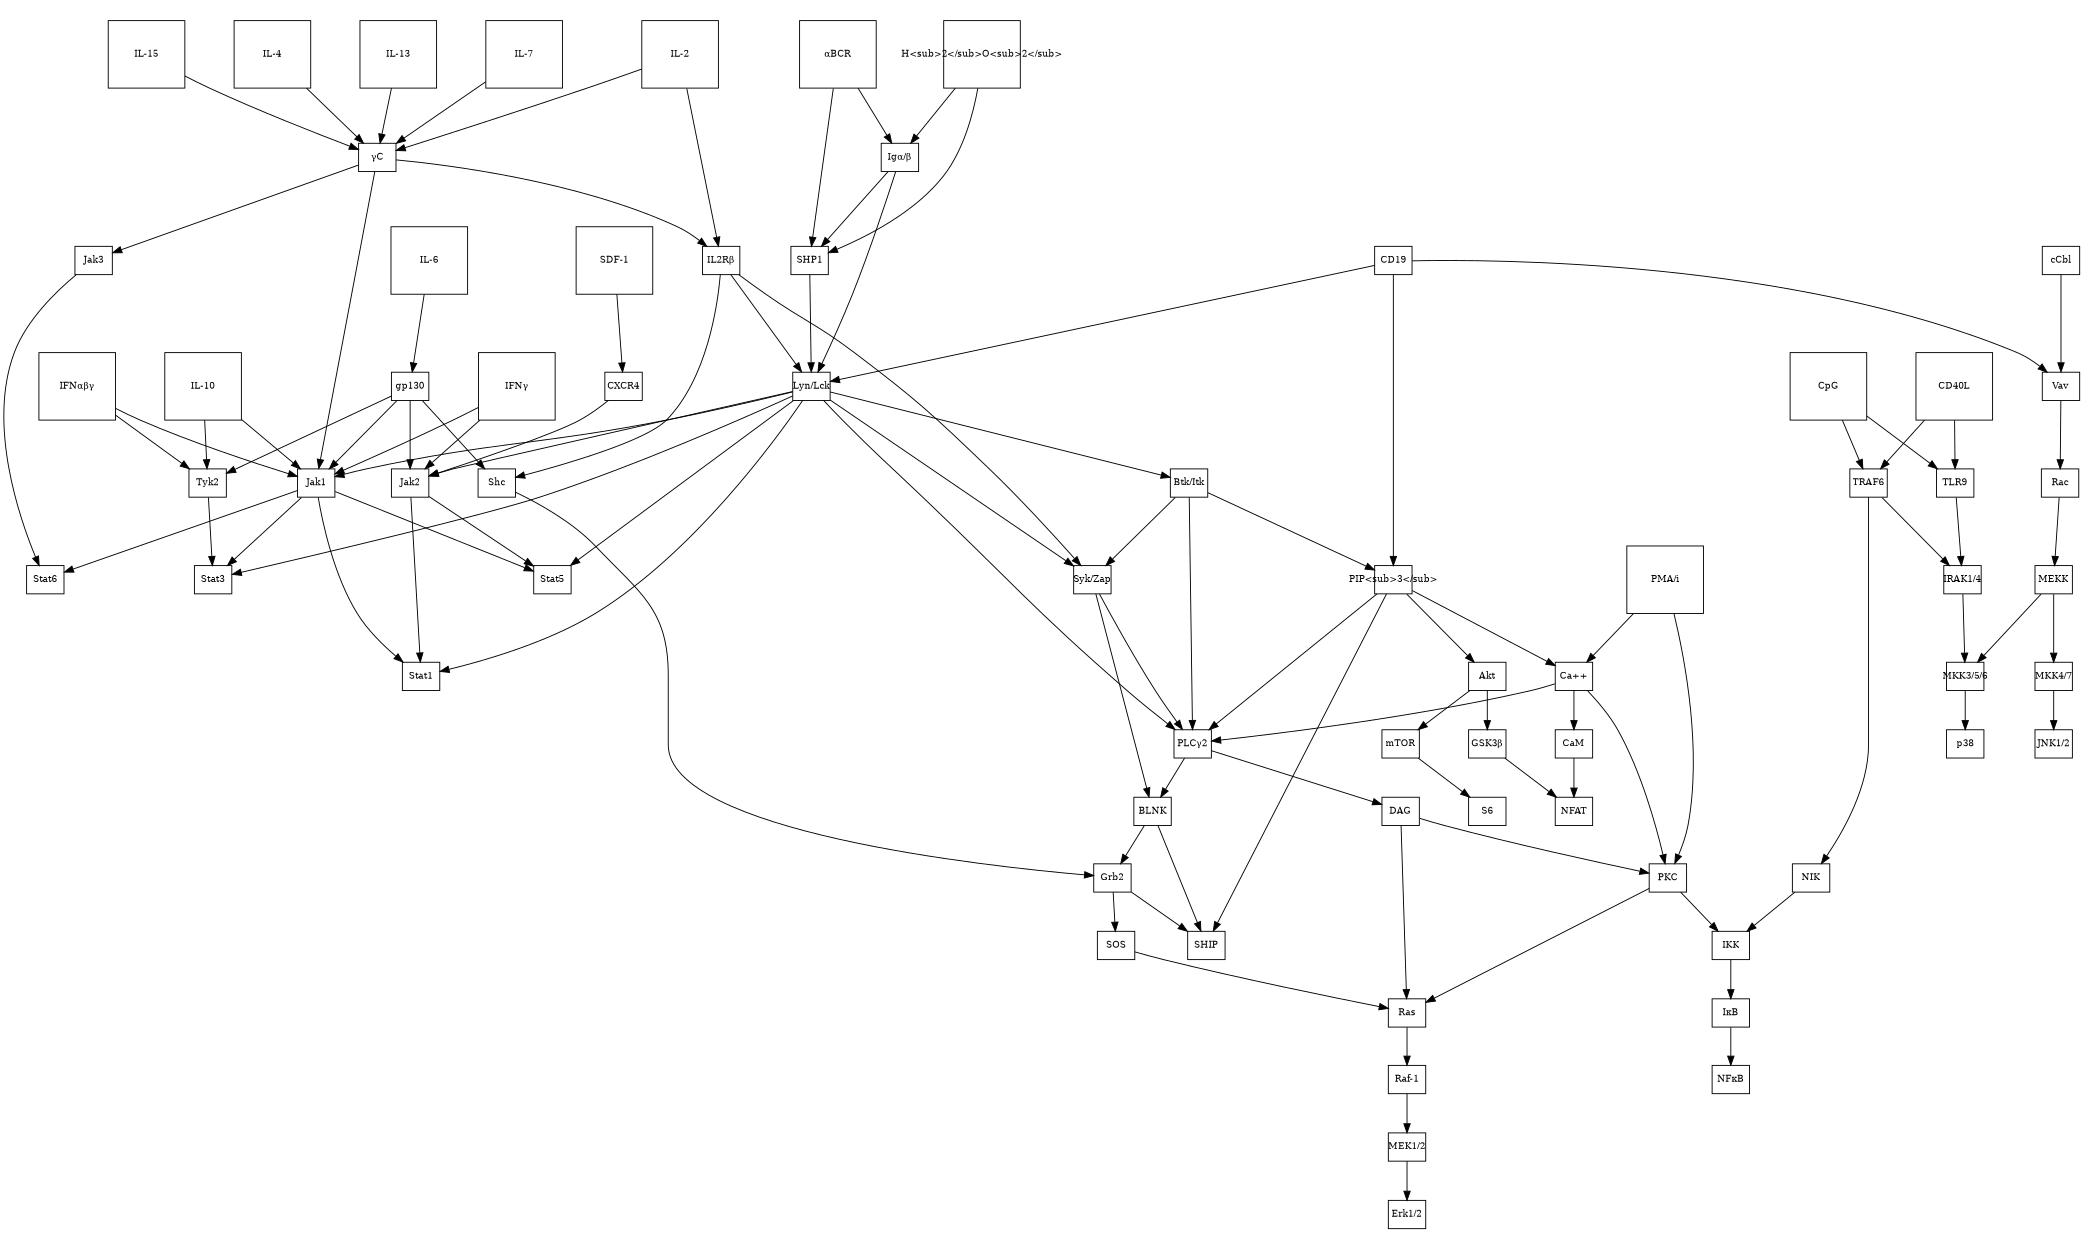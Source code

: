 digraph G {
  /*
   * Name: Follicular Lymphoma Network
   * Author: Ed Chen, Harendra Guturu, Jonathan Karr
   * Generator: NetworkAnalyzer
   * Generated: Tue Mar 31 2009 01:36:44 PM
   */

  size="13.88888888888889,8.333333333333334!";
  clusterrank=global;
  nodesep=0.75;
  ranksep=0.25;
  rankdir=TB;
  center=true;
  ratio="fill";
  margin=0;
  fontname=Arial;
  charset=latin1;

  node [fixedsize="true"];
  edge [color="#000000"];

  subgraph "cluster_compartment_Media" {
    style=invis
    "hidden0" [style="invis",label="",shape="plaintext",fixedsize="true",width="0.01",height="0.5555555555555556"];
     
  }

  subgraph "cluster_compartment_Cytosol" {
    style=invis
    "CXCR4" [label="CXCR4",comments="SDF1",shape="box",class="filled",fillcolor="#0000FF",color="#000000",fontsize="10",pos="0.7229166666666667,1.804861111111111",width="0.5694444444444444",height="0.4298611111111111"];
    "IL2Rb" [label="IL2R&#946;",comments="IL2 || gC",shape="box",class="filled",fillcolor="#0000FF",color="#000000",fontsize="10",pos="1.6319444444444444,2.242361111111111",width="0.5687500000000001",height="0.4298611111111111"];
    "gC" [label="&#947;C",comments="IL2 || IL7 || IL15 || IL4 || IL13",shape="box",class="filled",fillcolor="#0000FF",color="#000000",fontsize="10",pos="2.341666666666667,1.7666666666666666",width="0.5694444444444444",height="0.4305555555555556"];
    "gp130" [label="gp130",comments="IL6",shape="box",class="filled",fillcolor="#0000FF",color="#000000",fontsize="10",pos="3.8249999999999997,1.7597222222222222",width="0.5694444444444444",height="0.4305555555555556"];
    "Iga_b" [label="Ig&#945;/&#946;",comments="aBCR || H2O2",shape="box",class="filled",fillcolor="#0000FF",color="#000000",fontsize="10",pos="8.325,1.7201388888888889",width="0.5687500000000001",height="0.4298611111111111"];
    "SHP1" [label="SHP1",comments="Iga_b || aBCR || H2O2",shape="box",class="filled",fillcolor="#0000FF",color="#000000",fontsize="10",pos="9.320833333333333,1.8111111111111111",width="0.5694444444444444",height="0.4298611111111111"];
    "CD19" [label="CD19",comments="",shape="box",class="filled",fillcolor="#0000FF",color="#000000",fontsize="10",pos="11.082638888888889,1.8451388888888889",width="0.5694444444444444",height="0.4298611111111111"];
    "TRAF6" [label="TRAF6",comments="CpG || CD40L",shape="box",class="filled",fillcolor="#0000FF",color="#000000",fontsize="10",pos="11.884027777777778,1.8743055555555554",width="0.5694444444444444",height="0.4298611111111111"];
    "TLR9" [label="TLR9",comments="CD40L || CpG",shape="box",class="filled",fillcolor="#0000FF",color="#000000",fontsize="10",pos="12.977777777777778,1.804861111111111",width="0.5694444444444444",height="0.4298611111111111"];
    "IRAK1_4" [label="IRAK1/4",comments="TRAF6 || TLR9",shape="box",class="filled",fillcolor="#0000FF",color="#000000",fontsize="10",pos="12.406944444444443,2.8305555555555557",width="0.5694444444444444",height="0.4298611111111111"];
    "LynLck" [label="Lyn/Lck",comments="IL2Rb || Iga_b || SHP1 || CD19",shape="box",class="filled",fillcolor="#0000FF",color="#000000",fontsize="10",pos="6.469444444444445,2.3569444444444443",width="0.5694444444444444",height="0.4305555555555556"];
    "Jak2" [label="Jak2",comments="CXCR4 || gp130 || IFNg || LynLck",shape="box",class="filled",fillcolor="#0000FF",color="#000000",fontsize="10",pos="1.8347222222222221,3.5687499999999996",width="0.5687500000000001",height="0.4298611111111111"];
    "Jak3" [label="Jak3",comments="gC",shape="box",class="filled",fillcolor="#0000FF",color="#000000",fontsize="10",pos="2.4847222222222225,2.622916666666667",width="0.5687500000000001",height="0.4298611111111111"];
    "Jak1" [label="Jak1",comments="gC || gp130 || IL10 || IFNg || IFNabd || LynLck",shape="box",class="filled",fillcolor="#0000FF",color="#000000",fontsize="10",pos="3.622916666666667,3.4069444444444446",width="0.5694444444444444",height="0.4305555555555556"];
    "Tyk2" [label="Tyk2",comments="gp130 || IL10 || IFNabd",shape="box",class="filled",fillcolor="#0000FF",color="#000000",fontsize="10",pos="4.715277777777778,3.273611111111111",width="0.5687500000000001",height="0.4298611111111111"];
    "Shc" [label="Shc",comments="IL2Rb || gp130",shape="box",class="filled",fillcolor="#0000FF",color="#000000",fontsize="10",pos="5.740972222222222,3.0770833333333334",width="0.5687500000000001",height="0.4305555555555556"];
    "BtkItk" [label="Btk/Itk",comments="LynLck",shape="box",class="filled",fillcolor="#0000FF",color="#000000",fontsize="10",pos="8.068750000000001,2.4805555555555556",width="0.5694444444444444",height="0.4298611111111111"];
    "SykZap" [label="Syk/Zap",comments="IL2Rb || LynLck || BtkItk",shape="box",class="filled",fillcolor="#0000FF",color="#000000",fontsize="10",pos="7.265277777777778,2.913888888888889",width="0.5687500000000001",height="0.4298611111111111"];
    "PIP3" [label="PIP<sub>3</sub>",comments="BtkItk || CD19",shape="box",class="filled",fillcolor="#0000FF",color="#000000",fontsize="10",pos="10.203472222222222,3.0145833333333334",width="0.5694444444444444",height="0.4305555555555556"];
    "PLCg2" [label="PLC&#947;2",comments="LynLck || SykZap || BtkItk || PIP3 || Ca2plus",shape="box",class="filled",fillcolor="#0000FF",color="#000000",fontsize="10",pos="6.709027777777778,3.615277777777778",width="0.5687500000000001",height="0.4298611111111111"];
    "Ca2plus" [label="Ca++",comments="PMAi || PIP3",shape="box",class="filled",fillcolor="#0000FF",color="#000000",fontsize="10",pos="9.343055555555557,3.363888888888889",width="0.5694444444444444",height="0.4305555555555556"];
    "DAG" [label="DAG",comments="PLCg2",shape="box",class="filled",fillcolor="#0000FF",color="#000000",fontsize="10",pos="8.127083333333333,3.7993055555555557",width="0.5694444444444444",height="0.4298611111111111"];
    "cCbl" [label="cCbl",comments="",shape="box",class="filled",fillcolor="#0000FF",color="#000000",fontsize="10",pos="11.74861111111111,3.2215277777777778",width="0.5694444444444444",height="0.4305555555555556"];
    "Vav" [label="Vav",comments="CD19 || cCbl",shape="box",class="filled",fillcolor="#0000FF",color="#000000",fontsize="10",pos="11.449305555555556,4.527083333333334",width="0.5687500000000001",height="0.4305555555555556"];
    "BLNK" [label="BLNK",comments="PLCg2 || SykZap",shape="box",class="filled",fillcolor="#0000FF",color="#000000",fontsize="10",pos="7.418749999999999,4.239583333333333",width="0.5694444444444444",height="0.4298611111111111"];
    "Grb2" [label="Grb2",comments="Shc || BLNK",shape="box",class="filled",fillcolor="#0000FF",color="#000000",fontsize="10",pos="6.28125,4.333333333333333",width="0.5694444444444444",height="0.4298611111111111"];
    "SHIP" [label="SHIP",comments="Grb2 || BLNK || PIP3",shape="box",class="filled",fillcolor="#0000FF",color="#000000",fontsize="10",pos="10.350000000000001,4.534027777777777",width="0.5694444444444444",height="0.4305555555555556"];
    "SOS" [label="SOS",comments="Grb2",shape="box",class="filled",fillcolor="#0000FF",color="#000000",fontsize="10",pos="6.549305555555556,5.100694444444445",width="0.5694444444444444",height="0.4298611111111111"];
    "PKC" [label="PKC",comments="DAG || PMAi || Ca2plus",shape="box",class="filled",fillcolor="#0000FF",color="#000000",fontsize="10",pos="8.588888888888889,4.682638888888889",width="0.5694444444444444",height="0.4298611111111111"];
    "Ras" [label="Ras",comments="SOS || DAG || PKC",shape="box",class="filled",fillcolor="#0000FF",color="#000000",fontsize="10",pos="7.4319444444444445,5.268055555555556",width="0.5687500000000001",height="0.4298611111111111"];
    "NIK" [label="NIK",comments="TRAF6",shape="box",class="filled",fillcolor="#0000FF",color="#000000",fontsize="10",pos="10.442361111111111,5.196527777777778",width="0.5687500000000001",height="0.4305555555555556"];
    "Rac" [label="Rac",comments="Vav",shape="box",class="filled",fillcolor="#0000FF",color="#000000",fontsize="10",pos="11.676388888888889,5.197222222222222",width="0.5694444444444444",height="0.4298611111111111"];
    "MEKK" [label="MEKK",comments="Rac",shape="box",class="filled",fillcolor="#0000FF",color="#000000",fontsize="10",pos="11.936805555555557,5.794444444444444",width="0.5694444444444444",height="0.4298611111111111"];
    "MKK3_5_6" [label="MKK3/5/6",comments="MEKK || IRAK1_4",shape="box",class="filled",fillcolor="#0000FF",color="#000000",fontsize="10",pos="12.872916666666667,6.221527777777777",width="0.5687500000000001",height="0.4298611111111111"];
    "MKK4_7" [label="MKK4/7",comments="MEKK",shape="box",class="filled",fillcolor="#0000FF",color="#000000",fontsize="10",pos="11.148611111111112,6.18125",width="0.5687500000000001",height="0.4298611111111111"];
    "Raf1" [label="Raf-1",comments="Ras",shape="box",class="filled",fillcolor="#0000FF",color="#000000",fontsize="10",pos="6.886111111111111,5.778472222222223",width="0.5694444444444444",height="0.4298611111111111"];
    "MEK1_2" [label="MEK1/2",comments="Raf1",shape="box",class="filled",fillcolor="#0000FF",color="#000000",fontsize="10",pos="6.90625,6.436111111111111",width="0.5694444444444444",height="0.4298611111111111"];
    "IKK" [label="IKK",comments="PKC || NIK",shape="box",class="filled",fillcolor="#0000FF",color="#000000",fontsize="10",pos="8.120138888888889,5.579861111111111",width="0.5694444444444444",height="0.4298611111111111"];
    "CaM" [label="CaM",comments="Ca2plus",shape="box",class="filled",fillcolor="#0000FF",color="#000000",fontsize="10",pos="9.023611111111112,5.913888888888889",width="0.5687500000000001",height="0.4298611111111111"];
    "Akt" [label="Akt",comments="PIP3",shape="box",class="filled",fillcolor="#0000FF",color="#000000",fontsize="10",pos="9.822222222222223,5.647916666666666",width="0.5694444444444444",height="0.4298611111111111"];
    "GSK3b" [label="GSK3&#946;",comments="Akt",shape="box",class="filled",fillcolor="#0000FF",color="#000000",fontsize="10",pos="9.51875,6.358333333333333",width="0.5694444444444444",height="0.4298611111111111"];
    "mTOR" [label="mTOR",comments="Akt",shape="box",class="filled",fillcolor="#0000FF",color="#000000",fontsize="10",pos="10.279166666666667,6.258333333333334",width="0.5694444444444444",height="0.4298611111111111"];
    "IkB" [label="I&#954;B",comments="IKK",shape="box",class="filled",fillcolor="#0000FF",color="#000000",fontsize="10",pos="8.082638888888889,6.414583333333334",width="0.5694444444444444",height="0.4298611111111111"];
     "gC"->"IL2Rb" [arrowhead="normal"];
    "Iga_b"->"SHP1" [arrowhead="normal"];
    "TRAF6"->"IRAK1_4" [arrowhead="normal"];
    "TLR9"->"IRAK1_4" [arrowhead="normal"];
    "IL2Rb"->"LynLck" [arrowhead="normal"];
    "Iga_b"->"LynLck" [arrowhead="normal"];
    "SHP1"->"LynLck" [arrowhead="normal"];
    "CD19"->"LynLck" [arrowhead="normal"];
    "CXCR4"->"Jak2" [arrowhead="normal"];
    "gp130"->"Jak2" [arrowhead="normal"];
    "LynLck"->"Jak2" [arrowhead="normal"];
    "gC"->"Jak3" [arrowhead="normal"];
    "gC"->"Jak1" [arrowhead="normal"];
    "gp130"->"Jak1" [arrowhead="normal"];
    "LynLck"->"Jak1" [arrowhead="normal"];
    "gp130"->"Tyk2" [arrowhead="normal"];
    "IL2Rb"->"Shc" [arrowhead="normal"];
    "gp130"->"Shc" [arrowhead="normal"];
    "LynLck"->"BtkItk" [arrowhead="normal"];
    "IL2Rb"->"SykZap" [arrowhead="normal"];
    "LynLck"->"SykZap" [arrowhead="normal"];
    "BtkItk"->"SykZap" [arrowhead="normal"];
    "BtkItk"->"PIP3" [arrowhead="normal"];
    "CD19"->"PIP3" [arrowhead="normal"];
    "LynLck"->"PLCg2" [arrowhead="normal"];
    "SykZap"->"PLCg2" [arrowhead="normal"];
    "BtkItk"->"PLCg2" [arrowhead="normal"];
    "PIP3"->"PLCg2" [arrowhead="normal"];
    "Ca2plus"->"PLCg2" [arrowhead="normal"];
    "PIP3"->"Ca2plus" [arrowhead="normal"];
    "PLCg2"->"DAG" [arrowhead="normal"];
    "CD19"->"Vav" [arrowhead="normal"];
    "cCbl"->"Vav" [arrowhead="normal"];
    "PLCg2"->"BLNK" [arrowhead="normal"];
    "SykZap"->"BLNK" [arrowhead="normal"];
    "Shc"->"Grb2" [arrowhead="normal"];
    "BLNK"->"Grb2" [arrowhead="normal"];
    "Grb2"->"SHIP" [arrowhead="normal"];
    "BLNK"->"SHIP" [arrowhead="normal"];
    "PIP3"->"SHIP" [arrowhead="normal"];
    "Grb2"->"SOS" [arrowhead="normal"];
    "DAG"->"PKC" [arrowhead="normal"];
    "Ca2plus"->"PKC" [arrowhead="normal"];
    "SOS"->"Ras" [arrowhead="normal"];
    "DAG"->"Ras" [arrowhead="normal"];
    "PKC"->"Ras" [arrowhead="normal"];
    "TRAF6"->"NIK" [arrowhead="normal"];
    "Vav"->"Rac" [arrowhead="normal"];
    "Rac"->"MEKK" [arrowhead="normal"];
    "MEKK"->"MKK3_5_6" [arrowhead="normal"];
    "IRAK1_4"->"MKK3_5_6" [arrowhead="normal"];
    "MEKK"->"MKK4_7" [arrowhead="normal"];
    "Ras"->"Raf1" [arrowhead="normal"];
    "Raf1"->"MEK1_2" [arrowhead="normal"];
    "PKC"->"IKK" [arrowhead="normal"];
    "NIK"->"IKK" [arrowhead="normal"];
    "Ca2plus"->"CaM" [arrowhead="normal"];
    "PIP3"->"Akt" [arrowhead="normal"];
    "Akt"->"GSK3b" [arrowhead="normal"];
    "Akt"->"mTOR" [arrowhead="normal"];
    "IKK"->"IkB" [arrowhead="normal"];
  }

  subgraph "cluster_compartment_Nucleus" {
    style=invis
    "Stat1" [label="Stat1",comments="Jak2 || Jak1 || LynLck",shape="box",class="filled",fillcolor="#00FF00",color="#000000",fontsize="10",pos="1.3541666666666667,7.739583333333333",width="0.5694444444444444",height="0.4298611111111111"];
    "Stat5" [label="Stat5",comments="Jak2 || Jak1 || LynLck",shape="box",class="filled",fillcolor="#00FF00",color="#000000",fontsize="10",pos="2.6666666666666665,7.720833333333333",width="0.5694444444444444",height="0.4305555555555556"];
    "Stat6" [label="Stat6",comments="Jak3 || Jak1",shape="box",class="filled",fillcolor="#00FF00",color="#000000",fontsize="10",pos="3.8833333333333337,7.654861111111111",width="0.5694444444444444",height="0.4298611111111111"];
    "Stat3" [label="Stat3",comments="Jak1 || Tyk2 || LynLck",shape="box",class="filled",fillcolor="#00FF00",color="#000000",fontsize="10",pos="5.184027777777778,7.615972222222222",width="0.5694444444444444",height="0.4298611111111111"];
    "Erk1_2" [label="Erk1/2",comments="MEK1_2",shape="box",class="filled",fillcolor="#00FF00",color="#000000",fontsize="10",pos="6.9,7.495138888888889",width="0.5687500000000001",height="0.4298611111111111"];
    "MFkB" [label="NF&#954;B",comments="IkB",shape="box",class="filled",fillcolor="#00FF00",color="#000000",fontsize="10",pos="8.095833333333333,7.547222222222222",width="0.5694444444444444",height="0.4305555555555556"];
    "NFAT" [label="NFAT",comments="CaM || GSK3b",shape="box",class="filled",fillcolor="#00FF00",color="#000000",fontsize="10",pos="9.290972222222223,7.5770833333333325",width="0.5687500000000001",height="0.4298611111111111"];
    "S6" [label="S6",comments="mTOR",shape="box",class="filled",fillcolor="#00FF00",color="#000000",fontsize="10",pos="10.318750000000001,7.629166666666666",width="0.5694444444444444",height="0.4305555555555556"];
    "JNK1_2" [label="JNK1/2",comments="MKK4_7",shape="box",class="filled",fillcolor="#00FF00",color="#000000",fontsize="10",pos="11.196527777777778,7.661111111111111",width="0.5687500000000001",height="0.4298611111111111"];
    "p38" [label="p38",comments="MKK3_5_6",shape="box",class="filled",fillcolor="#00FF00",color="#000000",fontsize="10",pos="12.835416666666667,7.6875",width="0.5694444444444444",height="0.4298611111111111"];
     
  }

  subgraph "cluster_membrane_Media-Cytosol" {
    style=invis
    "SDF1" [label="SDF-1",comments="",shape="box",class="filled",fillcolor="#FF0000",color="#000000",fontsize="10",pos="0.6125,0.9805555555555555",width="1.167361111111111",height="1.0326388888888889"];
    "IL2" [label="IL-2",comments="",shape="box",class="filled",fillcolor="#FF0000",color="#000000",fontsize="10",pos="1.7013888888888888,0.9354166666666666",width="1.167361111111111",height="1.0319444444444443"];
    "IL7" [label="IL-7",comments="",shape="box",class="filled",fillcolor="#FF0000",color="#000000",fontsize="10",pos="2.720833333333333,0.9006944444444444",width="1.167361111111111",height="1.0319444444444443"];
    "IL15" [label="IL-15",comments="",shape="box",class="filled",fillcolor="#FF0000",color="#000000",fontsize="10",pos="3.720833333333333,0.8736111111111111",width="1.1680555555555554",height="1.0319444444444443"];
    "IL4" [label="IL-4",comments="",shape="box",class="filled",fillcolor="#FF0000",color="#000000",fontsize="10",pos="4.489583333333333,0.8583333333333333",width="1.1680555555555554",height="1.0326388888888889"];
    "IL13" [label="IL-13",comments="",shape="box",class="filled",fillcolor="#FF0000",color="#000000",fontsize="10",pos="5.295138888888889,0.8465277777777778",width="1.167361111111111",height="1.0319444444444443"];
    "IL6" [label="IL-6",comments="",shape="box",class="filled",fillcolor="#FF0000",color="#000000",fontsize="10",pos="6.063194444444445,0.8395833333333333",width="1.167361111111111",height="1.0319444444444443"];
    "IL10" [label="IL-10",comments="",shape="box",class="filled",fillcolor="#FF0000",color="#000000",fontsize="10",pos="6.823611111111111,0.8368055555555556",width="1.167361111111111",height="1.0319444444444443"];
    "IFNg" [label="IFN&#947;",comments="",shape="box",class="filled",fillcolor="#FF0000",color="#000000",fontsize="10",pos="7.647916666666666,0.8381944444444445",width="1.167361111111111",height="1.0319444444444443"];
    "IFNabd" [label="IFN&#945;&#946;&#947;",comments="",shape="box",class="filled",fillcolor="#FF0000",color="#000000",fontsize="10",pos="8.390972222222222,0.84375",width="1.1680555555555554",height="1.0326388888888889"];
    "aBCR" [label="&#945;BCR",comments="",shape="box",class="filled",fillcolor="#FF0000",color="#000000",fontsize="10",pos="9.165277777777778,0.8541666666666666",width="1.167361111111111",height="1.03125"];
    "H2O2" [label="H<sub>2</sub>O<sub>2</sub>",comments="",shape="box",class="filled",fillcolor="#FF0000",color="#000000",fontsize="10",pos="9.977777777777778,0.8694444444444445",width="1.1680555555555554",height="1.0319444444444443"];
    "PMAi" [label="PMA/i",comments="",shape="box",class="filled",fillcolor="#FF0000",color="#000000",fontsize="10",pos="10.752083333333333,0.8888888888888888",width="1.167361111111111",height="1.0326388888888889"];
    "CD40L" [label="CD40L",comments="",shape="box",class="filled",fillcolor="#FF0000",color="#000000",fontsize="10",pos="11.756944444444445,0.9201388888888888",width="1.167361111111111",height="1.0326388888888889"];
    "CpG" [label="CpG",comments="",shape="box",class="filled",fillcolor="#FF0000",color="#000000",fontsize="10",pos="12.90625,0.9645833333333333",width="1.167361111111111",height="1.0319444444444443"];
    
  }
  {rank=same;SDF1;IL2;IL7;IL15;IL4;IL13;IL6;IL10;IFNg;IFNabd;aBCR;H2O2;PMAi;CD40L;CpG}

  subgraph "cluster_membrane_Cytosol-Nucleus" {
    style=invis
    "hidden3" [style="invis",label="",shape="plaintext",fixedsize="true",width="0.01",height="0.3541666666666667"];
    
  }
  {rank=same;}

  "SDF1"->"CXCR4" [arrowhead="normal"];
  "IL2"->"IL2Rb" [arrowhead="normal"];
  "IL2"->"gC" [arrowhead="normal"];
  "IL7"->"gC" [arrowhead="normal"];
  "IL15"->"gC" [arrowhead="normal"];
  "IL4"->"gC" [arrowhead="normal"];
  "IL13"->"gC" [arrowhead="normal"];
  "IL6"->"gp130" [arrowhead="normal"];
  "aBCR"->"Iga_b" [arrowhead="normal"];
  "H2O2"->"Iga_b" [arrowhead="normal"];
  "aBCR"->"SHP1" [arrowhead="normal"];
  "H2O2"->"SHP1" [arrowhead="normal"];
  "CpG"->"TRAF6" [arrowhead="normal"];
  "CD40L"->"TRAF6" [arrowhead="normal"];
  "CD40L"->"TLR9" [arrowhead="normal"];
  "CpG"->"TLR9" [arrowhead="normal"];
  "IFNg"->"Jak2" [arrowhead="normal"];
  "IL10"->"Jak1" [arrowhead="normal"];
  "IFNg"->"Jak1" [arrowhead="normal"];
  "IFNabd"->"Jak1" [arrowhead="normal"];
  "IL10"->"Tyk2" [arrowhead="normal"];
  "IFNabd"->"Tyk2" [arrowhead="normal"];
  "PMAi"->"Ca2plus" [arrowhead="normal"];
  "PMAi"->"PKC" [arrowhead="normal"];
  "Jak2"->"Stat1" [arrowhead="normal"];
  "Jak1"->"Stat1" [arrowhead="normal"];
  "LynLck"->"Stat1" [arrowhead="normal"];
  "Jak2"->"Stat5" [arrowhead="normal"];
  "Jak1"->"Stat5" [arrowhead="normal"];
  "LynLck"->"Stat5" [arrowhead="normal"];
  "Jak3"->"Stat6" [arrowhead="normal"];
  "Jak1"->"Stat6" [arrowhead="normal"];
  "Jak1"->"Stat3" [arrowhead="normal"];
  "Tyk2"->"Stat3" [arrowhead="normal"];
  "LynLck"->"Stat3" [arrowhead="normal"];
  "MEK1_2"->"Erk1_2" [arrowhead="normal"];
  "IkB"->"MFkB" [arrowhead="normal"];
  "CaM"->"NFAT" [arrowhead="normal"];
  "GSK3b"->"NFAT" [arrowhead="normal"];
  "mTOR"->"S6" [arrowhead="normal"];
  "MKK4_7"->"JNK1_2" [arrowhead="normal"];
  "MKK3_5_6"->"p38" [arrowhead="normal"];
  "hidden0"->"SDF1" [style="invis"];
  "Jak1"->"hidden3" [style="invis"];
  "hidden3"->"Stat1" [style="invis"];
}